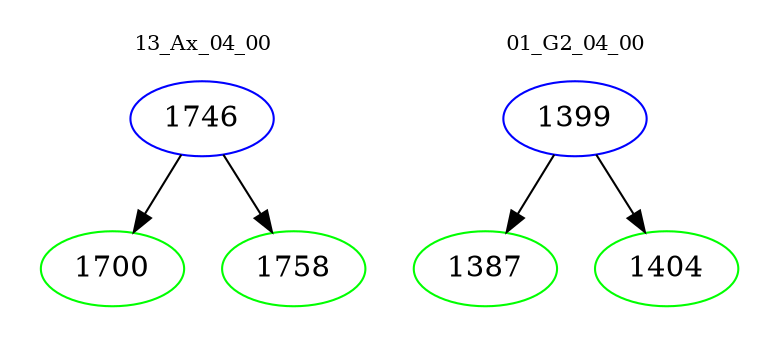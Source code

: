 digraph{
subgraph cluster_0 {
color = white
label = "13_Ax_04_00";
fontsize=10;
T0_1746 [label="1746", color="blue"]
T0_1746 -> T0_1700 [color="black"]
T0_1700 [label="1700", color="green"]
T0_1746 -> T0_1758 [color="black"]
T0_1758 [label="1758", color="green"]
}
subgraph cluster_1 {
color = white
label = "01_G2_04_00";
fontsize=10;
T1_1399 [label="1399", color="blue"]
T1_1399 -> T1_1387 [color="black"]
T1_1387 [label="1387", color="green"]
T1_1399 -> T1_1404 [color="black"]
T1_1404 [label="1404", color="green"]
}
}
